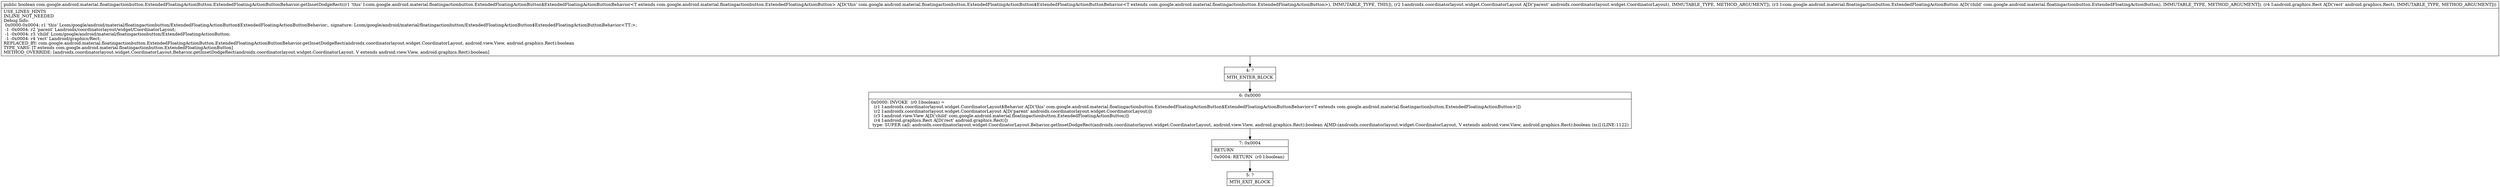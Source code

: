 digraph "CFG forcom.google.android.material.floatingactionbutton.ExtendedFloatingActionButton.ExtendedFloatingActionButtonBehavior.getInsetDodgeRect(Landroidx\/coordinatorlayout\/widget\/CoordinatorLayout;Lcom\/google\/android\/material\/floatingactionbutton\/ExtendedFloatingActionButton;Landroid\/graphics\/Rect;)Z" {
Node_4 [shape=record,label="{4\:\ ?|MTH_ENTER_BLOCK\l}"];
Node_6 [shape=record,label="{6\:\ 0x0000|0x0000: INVOKE  (r0 I:boolean) = \l  (r1 I:androidx.coordinatorlayout.widget.CoordinatorLayout$Behavior A[D('this' com.google.android.material.floatingactionbutton.ExtendedFloatingActionButton$ExtendedFloatingActionButtonBehavior\<T extends com.google.android.material.floatingactionbutton.ExtendedFloatingActionButton\>)])\l  (r2 I:androidx.coordinatorlayout.widget.CoordinatorLayout A[D('parent' androidx.coordinatorlayout.widget.CoordinatorLayout)])\l  (r3 I:android.view.View A[D('child' com.google.android.material.floatingactionbutton.ExtendedFloatingActionButton)])\l  (r4 I:android.graphics.Rect A[D('rect' android.graphics.Rect)])\l type: SUPER call: androidx.coordinatorlayout.widget.CoordinatorLayout.Behavior.getInsetDodgeRect(androidx.coordinatorlayout.widget.CoordinatorLayout, android.view.View, android.graphics.Rect):boolean A[MD:(androidx.coordinatorlayout.widget.CoordinatorLayout, V extends android.view.View, android.graphics.Rect):boolean (m)] (LINE:1122)\l}"];
Node_7 [shape=record,label="{7\:\ 0x0004|RETURN\l|0x0004: RETURN  (r0 I:boolean) \l}"];
Node_5 [shape=record,label="{5\:\ ?|MTH_EXIT_BLOCK\l}"];
MethodNode[shape=record,label="{public boolean com.google.android.material.floatingactionbutton.ExtendedFloatingActionButton.ExtendedFloatingActionButtonBehavior.getInsetDodgeRect((r1 'this' I:com.google.android.material.floatingactionbutton.ExtendedFloatingActionButton$ExtendedFloatingActionButtonBehavior\<T extends com.google.android.material.floatingactionbutton.ExtendedFloatingActionButton\> A[D('this' com.google.android.material.floatingactionbutton.ExtendedFloatingActionButton$ExtendedFloatingActionButtonBehavior\<T extends com.google.android.material.floatingactionbutton.ExtendedFloatingActionButton\>), IMMUTABLE_TYPE, THIS]), (r2 I:androidx.coordinatorlayout.widget.CoordinatorLayout A[D('parent' androidx.coordinatorlayout.widget.CoordinatorLayout), IMMUTABLE_TYPE, METHOD_ARGUMENT]), (r3 I:com.google.android.material.floatingactionbutton.ExtendedFloatingActionButton A[D('child' com.google.android.material.floatingactionbutton.ExtendedFloatingActionButton), IMMUTABLE_TYPE, METHOD_ARGUMENT]), (r4 I:android.graphics.Rect A[D('rect' android.graphics.Rect), IMMUTABLE_TYPE, METHOD_ARGUMENT]))  | USE_LINES_HINTS\lINLINE_NOT_NEEDED\lDebug Info:\l  0x0000\-0x0004: r1 'this' Lcom\/google\/android\/material\/floatingactionbutton\/ExtendedFloatingActionButton$ExtendedFloatingActionButtonBehavior;, signature: Lcom\/google\/android\/material\/floatingactionbutton\/ExtendedFloatingActionButton$ExtendedFloatingActionButtonBehavior\<TT;\>;\l  \-1 \-0x0004: r2 'parent' Landroidx\/coordinatorlayout\/widget\/CoordinatorLayout;\l  \-1 \-0x0004: r3 'child' Lcom\/google\/android\/material\/floatingactionbutton\/ExtendedFloatingActionButton;\l  \-1 \-0x0004: r4 'rect' Landroid\/graphics\/Rect;\lREPLACED_BY: com.google.android.material.floatingactionbutton.ExtendedFloatingActionButton.ExtendedFloatingActionButtonBehavior.getInsetDodgeRect(androidx.coordinatorlayout.widget.CoordinatorLayout, android.view.View, android.graphics.Rect):boolean\lTYPE_VARS: [T extends com.google.android.material.floatingactionbutton.ExtendedFloatingActionButton]\lMETHOD_OVERRIDE: [androidx.coordinatorlayout.widget.CoordinatorLayout.Behavior.getInsetDodgeRect(androidx.coordinatorlayout.widget.CoordinatorLayout, V extends android.view.View, android.graphics.Rect):boolean]\l}"];
MethodNode -> Node_4;Node_4 -> Node_6;
Node_6 -> Node_7;
Node_7 -> Node_5;
}

